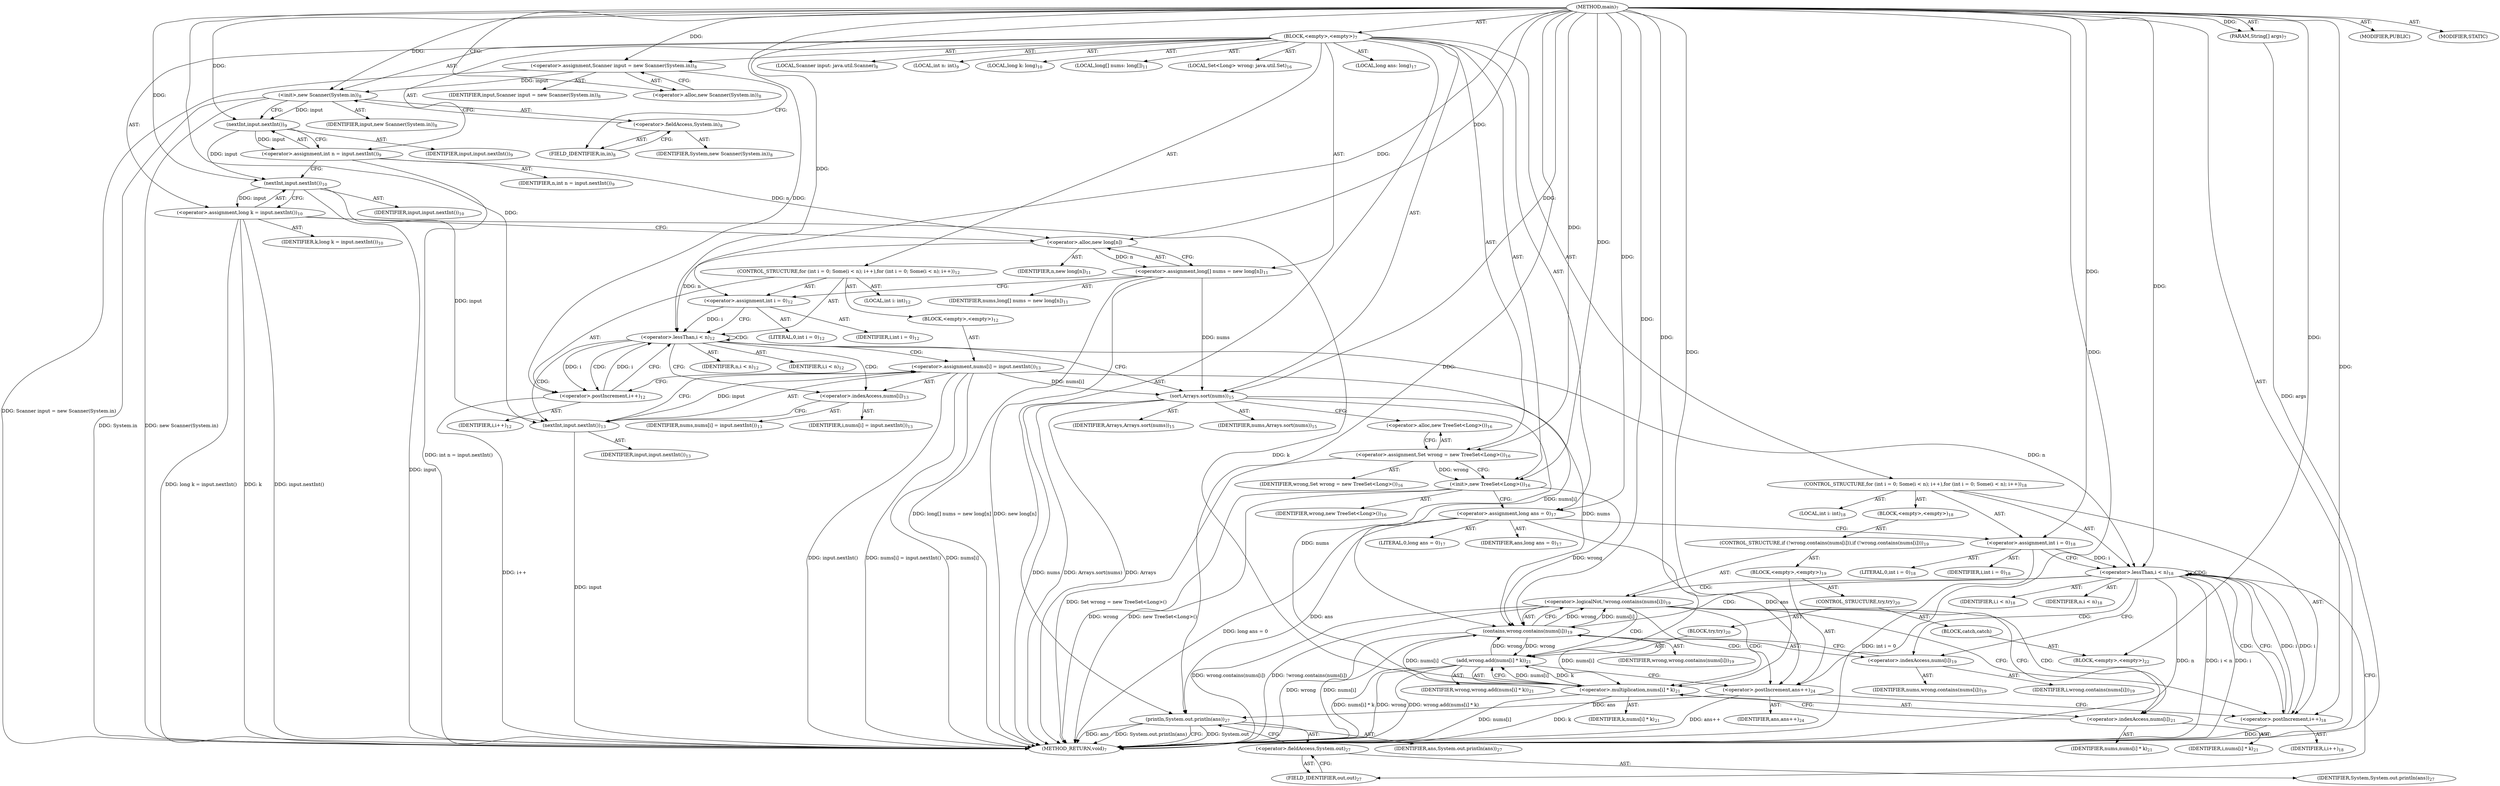digraph "main" {  
"21" [label = <(METHOD,main)<SUB>7</SUB>> ]
"22" [label = <(PARAM,String[] args)<SUB>7</SUB>> ]
"23" [label = <(BLOCK,&lt;empty&gt;,&lt;empty&gt;)<SUB>7</SUB>> ]
"4" [label = <(LOCAL,Scanner input: java.util.Scanner)<SUB>8</SUB>> ]
"24" [label = <(&lt;operator&gt;.assignment,Scanner input = new Scanner(System.in))<SUB>8</SUB>> ]
"25" [label = <(IDENTIFIER,input,Scanner input = new Scanner(System.in))<SUB>8</SUB>> ]
"26" [label = <(&lt;operator&gt;.alloc,new Scanner(System.in))<SUB>8</SUB>> ]
"27" [label = <(&lt;init&gt;,new Scanner(System.in))<SUB>8</SUB>> ]
"3" [label = <(IDENTIFIER,input,new Scanner(System.in))<SUB>8</SUB>> ]
"28" [label = <(&lt;operator&gt;.fieldAccess,System.in)<SUB>8</SUB>> ]
"29" [label = <(IDENTIFIER,System,new Scanner(System.in))<SUB>8</SUB>> ]
"30" [label = <(FIELD_IDENTIFIER,in,in)<SUB>8</SUB>> ]
"31" [label = <(LOCAL,int n: int)<SUB>9</SUB>> ]
"32" [label = <(&lt;operator&gt;.assignment,int n = input.nextInt())<SUB>9</SUB>> ]
"33" [label = <(IDENTIFIER,n,int n = input.nextInt())<SUB>9</SUB>> ]
"34" [label = <(nextInt,input.nextInt())<SUB>9</SUB>> ]
"35" [label = <(IDENTIFIER,input,input.nextInt())<SUB>9</SUB>> ]
"36" [label = <(LOCAL,long k: long)<SUB>10</SUB>> ]
"37" [label = <(&lt;operator&gt;.assignment,long k = input.nextInt())<SUB>10</SUB>> ]
"38" [label = <(IDENTIFIER,k,long k = input.nextInt())<SUB>10</SUB>> ]
"39" [label = <(nextInt,input.nextInt())<SUB>10</SUB>> ]
"40" [label = <(IDENTIFIER,input,input.nextInt())<SUB>10</SUB>> ]
"41" [label = <(LOCAL,long[] nums: long[])<SUB>11</SUB>> ]
"42" [label = <(&lt;operator&gt;.assignment,long[] nums = new long[n])<SUB>11</SUB>> ]
"43" [label = <(IDENTIFIER,nums,long[] nums = new long[n])<SUB>11</SUB>> ]
"44" [label = <(&lt;operator&gt;.alloc,new long[n])> ]
"45" [label = <(IDENTIFIER,n,new long[n])<SUB>11</SUB>> ]
"46" [label = <(CONTROL_STRUCTURE,for (int i = 0; Some(i &lt; n); i++),for (int i = 0; Some(i &lt; n); i++))<SUB>12</SUB>> ]
"47" [label = <(LOCAL,int i: int)<SUB>12</SUB>> ]
"48" [label = <(&lt;operator&gt;.assignment,int i = 0)<SUB>12</SUB>> ]
"49" [label = <(IDENTIFIER,i,int i = 0)<SUB>12</SUB>> ]
"50" [label = <(LITERAL,0,int i = 0)<SUB>12</SUB>> ]
"51" [label = <(&lt;operator&gt;.lessThan,i &lt; n)<SUB>12</SUB>> ]
"52" [label = <(IDENTIFIER,i,i &lt; n)<SUB>12</SUB>> ]
"53" [label = <(IDENTIFIER,n,i &lt; n)<SUB>12</SUB>> ]
"54" [label = <(&lt;operator&gt;.postIncrement,i++)<SUB>12</SUB>> ]
"55" [label = <(IDENTIFIER,i,i++)<SUB>12</SUB>> ]
"56" [label = <(BLOCK,&lt;empty&gt;,&lt;empty&gt;)<SUB>12</SUB>> ]
"57" [label = <(&lt;operator&gt;.assignment,nums[i] = input.nextInt())<SUB>13</SUB>> ]
"58" [label = <(&lt;operator&gt;.indexAccess,nums[i])<SUB>13</SUB>> ]
"59" [label = <(IDENTIFIER,nums,nums[i] = input.nextInt())<SUB>13</SUB>> ]
"60" [label = <(IDENTIFIER,i,nums[i] = input.nextInt())<SUB>13</SUB>> ]
"61" [label = <(nextInt,input.nextInt())<SUB>13</SUB>> ]
"62" [label = <(IDENTIFIER,input,input.nextInt())<SUB>13</SUB>> ]
"63" [label = <(sort,Arrays.sort(nums))<SUB>15</SUB>> ]
"64" [label = <(IDENTIFIER,Arrays,Arrays.sort(nums))<SUB>15</SUB>> ]
"65" [label = <(IDENTIFIER,nums,Arrays.sort(nums))<SUB>15</SUB>> ]
"6" [label = <(LOCAL,Set&lt;Long&gt; wrong: java.util.Set)<SUB>16</SUB>> ]
"66" [label = <(&lt;operator&gt;.assignment,Set wrong = new TreeSet&lt;Long&gt;())<SUB>16</SUB>> ]
"67" [label = <(IDENTIFIER,wrong,Set wrong = new TreeSet&lt;Long&gt;())<SUB>16</SUB>> ]
"68" [label = <(&lt;operator&gt;.alloc,new TreeSet&lt;Long&gt;())<SUB>16</SUB>> ]
"69" [label = <(&lt;init&gt;,new TreeSet&lt;Long&gt;())<SUB>16</SUB>> ]
"5" [label = <(IDENTIFIER,wrong,new TreeSet&lt;Long&gt;())<SUB>16</SUB>> ]
"70" [label = <(LOCAL,long ans: long)<SUB>17</SUB>> ]
"71" [label = <(&lt;operator&gt;.assignment,long ans = 0)<SUB>17</SUB>> ]
"72" [label = <(IDENTIFIER,ans,long ans = 0)<SUB>17</SUB>> ]
"73" [label = <(LITERAL,0,long ans = 0)<SUB>17</SUB>> ]
"74" [label = <(CONTROL_STRUCTURE,for (int i = 0; Some(i &lt; n); i++),for (int i = 0; Some(i &lt; n); i++))<SUB>18</SUB>> ]
"75" [label = <(LOCAL,int i: int)<SUB>18</SUB>> ]
"76" [label = <(&lt;operator&gt;.assignment,int i = 0)<SUB>18</SUB>> ]
"77" [label = <(IDENTIFIER,i,int i = 0)<SUB>18</SUB>> ]
"78" [label = <(LITERAL,0,int i = 0)<SUB>18</SUB>> ]
"79" [label = <(&lt;operator&gt;.lessThan,i &lt; n)<SUB>18</SUB>> ]
"80" [label = <(IDENTIFIER,i,i &lt; n)<SUB>18</SUB>> ]
"81" [label = <(IDENTIFIER,n,i &lt; n)<SUB>18</SUB>> ]
"82" [label = <(&lt;operator&gt;.postIncrement,i++)<SUB>18</SUB>> ]
"83" [label = <(IDENTIFIER,i,i++)<SUB>18</SUB>> ]
"84" [label = <(BLOCK,&lt;empty&gt;,&lt;empty&gt;)<SUB>18</SUB>> ]
"85" [label = <(CONTROL_STRUCTURE,if (!wrong.contains(nums[i])),if (!wrong.contains(nums[i])))<SUB>19</SUB>> ]
"86" [label = <(&lt;operator&gt;.logicalNot,!wrong.contains(nums[i]))<SUB>19</SUB>> ]
"87" [label = <(contains,wrong.contains(nums[i]))<SUB>19</SUB>> ]
"88" [label = <(IDENTIFIER,wrong,wrong.contains(nums[i]))<SUB>19</SUB>> ]
"89" [label = <(&lt;operator&gt;.indexAccess,nums[i])<SUB>19</SUB>> ]
"90" [label = <(IDENTIFIER,nums,wrong.contains(nums[i]))<SUB>19</SUB>> ]
"91" [label = <(IDENTIFIER,i,wrong.contains(nums[i]))<SUB>19</SUB>> ]
"92" [label = <(BLOCK,&lt;empty&gt;,&lt;empty&gt;)<SUB>19</SUB>> ]
"93" [label = <(CONTROL_STRUCTURE,try,try)<SUB>20</SUB>> ]
"94" [label = <(BLOCK,try,try)<SUB>20</SUB>> ]
"95" [label = <(add,wrong.add(nums[i] * k))<SUB>21</SUB>> ]
"96" [label = <(IDENTIFIER,wrong,wrong.add(nums[i] * k))<SUB>21</SUB>> ]
"97" [label = <(&lt;operator&gt;.multiplication,nums[i] * k)<SUB>21</SUB>> ]
"98" [label = <(&lt;operator&gt;.indexAccess,nums[i])<SUB>21</SUB>> ]
"99" [label = <(IDENTIFIER,nums,nums[i] * k)<SUB>21</SUB>> ]
"100" [label = <(IDENTIFIER,i,nums[i] * k)<SUB>21</SUB>> ]
"101" [label = <(IDENTIFIER,k,nums[i] * k)<SUB>21</SUB>> ]
"102" [label = <(BLOCK,catch,catch)> ]
"103" [label = <(BLOCK,&lt;empty&gt;,&lt;empty&gt;)<SUB>22</SUB>> ]
"104" [label = <(&lt;operator&gt;.postIncrement,ans++)<SUB>24</SUB>> ]
"105" [label = <(IDENTIFIER,ans,ans++)<SUB>24</SUB>> ]
"106" [label = <(println,System.out.println(ans))<SUB>27</SUB>> ]
"107" [label = <(&lt;operator&gt;.fieldAccess,System.out)<SUB>27</SUB>> ]
"108" [label = <(IDENTIFIER,System,System.out.println(ans))<SUB>27</SUB>> ]
"109" [label = <(FIELD_IDENTIFIER,out,out)<SUB>27</SUB>> ]
"110" [label = <(IDENTIFIER,ans,System.out.println(ans))<SUB>27</SUB>> ]
"111" [label = <(MODIFIER,PUBLIC)> ]
"112" [label = <(MODIFIER,STATIC)> ]
"113" [label = <(METHOD_RETURN,void)<SUB>7</SUB>> ]
  "21" -> "22"  [ label = "AST: "] 
  "21" -> "23"  [ label = "AST: "] 
  "21" -> "111"  [ label = "AST: "] 
  "21" -> "112"  [ label = "AST: "] 
  "21" -> "113"  [ label = "AST: "] 
  "23" -> "4"  [ label = "AST: "] 
  "23" -> "24"  [ label = "AST: "] 
  "23" -> "27"  [ label = "AST: "] 
  "23" -> "31"  [ label = "AST: "] 
  "23" -> "32"  [ label = "AST: "] 
  "23" -> "36"  [ label = "AST: "] 
  "23" -> "37"  [ label = "AST: "] 
  "23" -> "41"  [ label = "AST: "] 
  "23" -> "42"  [ label = "AST: "] 
  "23" -> "46"  [ label = "AST: "] 
  "23" -> "63"  [ label = "AST: "] 
  "23" -> "6"  [ label = "AST: "] 
  "23" -> "66"  [ label = "AST: "] 
  "23" -> "69"  [ label = "AST: "] 
  "23" -> "70"  [ label = "AST: "] 
  "23" -> "71"  [ label = "AST: "] 
  "23" -> "74"  [ label = "AST: "] 
  "23" -> "106"  [ label = "AST: "] 
  "24" -> "25"  [ label = "AST: "] 
  "24" -> "26"  [ label = "AST: "] 
  "27" -> "3"  [ label = "AST: "] 
  "27" -> "28"  [ label = "AST: "] 
  "28" -> "29"  [ label = "AST: "] 
  "28" -> "30"  [ label = "AST: "] 
  "32" -> "33"  [ label = "AST: "] 
  "32" -> "34"  [ label = "AST: "] 
  "34" -> "35"  [ label = "AST: "] 
  "37" -> "38"  [ label = "AST: "] 
  "37" -> "39"  [ label = "AST: "] 
  "39" -> "40"  [ label = "AST: "] 
  "42" -> "43"  [ label = "AST: "] 
  "42" -> "44"  [ label = "AST: "] 
  "44" -> "45"  [ label = "AST: "] 
  "46" -> "47"  [ label = "AST: "] 
  "46" -> "48"  [ label = "AST: "] 
  "46" -> "51"  [ label = "AST: "] 
  "46" -> "54"  [ label = "AST: "] 
  "46" -> "56"  [ label = "AST: "] 
  "48" -> "49"  [ label = "AST: "] 
  "48" -> "50"  [ label = "AST: "] 
  "51" -> "52"  [ label = "AST: "] 
  "51" -> "53"  [ label = "AST: "] 
  "54" -> "55"  [ label = "AST: "] 
  "56" -> "57"  [ label = "AST: "] 
  "57" -> "58"  [ label = "AST: "] 
  "57" -> "61"  [ label = "AST: "] 
  "58" -> "59"  [ label = "AST: "] 
  "58" -> "60"  [ label = "AST: "] 
  "61" -> "62"  [ label = "AST: "] 
  "63" -> "64"  [ label = "AST: "] 
  "63" -> "65"  [ label = "AST: "] 
  "66" -> "67"  [ label = "AST: "] 
  "66" -> "68"  [ label = "AST: "] 
  "69" -> "5"  [ label = "AST: "] 
  "71" -> "72"  [ label = "AST: "] 
  "71" -> "73"  [ label = "AST: "] 
  "74" -> "75"  [ label = "AST: "] 
  "74" -> "76"  [ label = "AST: "] 
  "74" -> "79"  [ label = "AST: "] 
  "74" -> "82"  [ label = "AST: "] 
  "74" -> "84"  [ label = "AST: "] 
  "76" -> "77"  [ label = "AST: "] 
  "76" -> "78"  [ label = "AST: "] 
  "79" -> "80"  [ label = "AST: "] 
  "79" -> "81"  [ label = "AST: "] 
  "82" -> "83"  [ label = "AST: "] 
  "84" -> "85"  [ label = "AST: "] 
  "85" -> "86"  [ label = "AST: "] 
  "85" -> "92"  [ label = "AST: "] 
  "86" -> "87"  [ label = "AST: "] 
  "87" -> "88"  [ label = "AST: "] 
  "87" -> "89"  [ label = "AST: "] 
  "89" -> "90"  [ label = "AST: "] 
  "89" -> "91"  [ label = "AST: "] 
  "92" -> "93"  [ label = "AST: "] 
  "92" -> "104"  [ label = "AST: "] 
  "93" -> "94"  [ label = "AST: "] 
  "93" -> "102"  [ label = "AST: "] 
  "94" -> "95"  [ label = "AST: "] 
  "95" -> "96"  [ label = "AST: "] 
  "95" -> "97"  [ label = "AST: "] 
  "97" -> "98"  [ label = "AST: "] 
  "97" -> "101"  [ label = "AST: "] 
  "98" -> "99"  [ label = "AST: "] 
  "98" -> "100"  [ label = "AST: "] 
  "102" -> "103"  [ label = "AST: "] 
  "104" -> "105"  [ label = "AST: "] 
  "106" -> "107"  [ label = "AST: "] 
  "106" -> "110"  [ label = "AST: "] 
  "107" -> "108"  [ label = "AST: "] 
  "107" -> "109"  [ label = "AST: "] 
  "24" -> "30"  [ label = "CFG: "] 
  "27" -> "34"  [ label = "CFG: "] 
  "32" -> "39"  [ label = "CFG: "] 
  "37" -> "44"  [ label = "CFG: "] 
  "42" -> "48"  [ label = "CFG: "] 
  "63" -> "68"  [ label = "CFG: "] 
  "66" -> "69"  [ label = "CFG: "] 
  "69" -> "71"  [ label = "CFG: "] 
  "71" -> "76"  [ label = "CFG: "] 
  "106" -> "113"  [ label = "CFG: "] 
  "26" -> "24"  [ label = "CFG: "] 
  "28" -> "27"  [ label = "CFG: "] 
  "34" -> "32"  [ label = "CFG: "] 
  "39" -> "37"  [ label = "CFG: "] 
  "44" -> "42"  [ label = "CFG: "] 
  "48" -> "51"  [ label = "CFG: "] 
  "51" -> "58"  [ label = "CFG: "] 
  "51" -> "63"  [ label = "CFG: "] 
  "54" -> "51"  [ label = "CFG: "] 
  "68" -> "66"  [ label = "CFG: "] 
  "76" -> "79"  [ label = "CFG: "] 
  "79" -> "89"  [ label = "CFG: "] 
  "79" -> "109"  [ label = "CFG: "] 
  "82" -> "79"  [ label = "CFG: "] 
  "107" -> "106"  [ label = "CFG: "] 
  "30" -> "28"  [ label = "CFG: "] 
  "57" -> "54"  [ label = "CFG: "] 
  "109" -> "107"  [ label = "CFG: "] 
  "58" -> "61"  [ label = "CFG: "] 
  "61" -> "57"  [ label = "CFG: "] 
  "86" -> "98"  [ label = "CFG: "] 
  "86" -> "82"  [ label = "CFG: "] 
  "87" -> "86"  [ label = "CFG: "] 
  "104" -> "82"  [ label = "CFG: "] 
  "89" -> "87"  [ label = "CFG: "] 
  "95" -> "104"  [ label = "CFG: "] 
  "97" -> "95"  [ label = "CFG: "] 
  "98" -> "97"  [ label = "CFG: "] 
  "21" -> "26"  [ label = "CFG: "] 
  "22" -> "113"  [ label = "DDG: args"] 
  "24" -> "113"  [ label = "DDG: Scanner input = new Scanner(System.in)"] 
  "27" -> "113"  [ label = "DDG: System.in"] 
  "27" -> "113"  [ label = "DDG: new Scanner(System.in)"] 
  "32" -> "113"  [ label = "DDG: int n = input.nextInt()"] 
  "37" -> "113"  [ label = "DDG: k"] 
  "39" -> "113"  [ label = "DDG: input"] 
  "37" -> "113"  [ label = "DDG: input.nextInt()"] 
  "37" -> "113"  [ label = "DDG: long k = input.nextInt()"] 
  "42" -> "113"  [ label = "DDG: new long[n]"] 
  "42" -> "113"  [ label = "DDG: long[] nums = new long[n]"] 
  "63" -> "113"  [ label = "DDG: nums"] 
  "63" -> "113"  [ label = "DDG: Arrays.sort(nums)"] 
  "66" -> "113"  [ label = "DDG: Set wrong = new TreeSet&lt;Long&gt;()"] 
  "69" -> "113"  [ label = "DDG: wrong"] 
  "69" -> "113"  [ label = "DDG: new TreeSet&lt;Long&gt;()"] 
  "71" -> "113"  [ label = "DDG: long ans = 0"] 
  "76" -> "113"  [ label = "DDG: int i = 0"] 
  "79" -> "113"  [ label = "DDG: i"] 
  "79" -> "113"  [ label = "DDG: n"] 
  "79" -> "113"  [ label = "DDG: i &lt; n"] 
  "106" -> "113"  [ label = "DDG: System.out"] 
  "106" -> "113"  [ label = "DDG: ans"] 
  "106" -> "113"  [ label = "DDG: System.out.println(ans)"] 
  "87" -> "113"  [ label = "DDG: wrong"] 
  "87" -> "113"  [ label = "DDG: nums[i]"] 
  "86" -> "113"  [ label = "DDG: wrong.contains(nums[i])"] 
  "86" -> "113"  [ label = "DDG: !wrong.contains(nums[i])"] 
  "95" -> "113"  [ label = "DDG: wrong"] 
  "97" -> "113"  [ label = "DDG: nums[i]"] 
  "97" -> "113"  [ label = "DDG: k"] 
  "95" -> "113"  [ label = "DDG: nums[i] * k"] 
  "95" -> "113"  [ label = "DDG: wrong.add(nums[i] * k)"] 
  "104" -> "113"  [ label = "DDG: ans++"] 
  "82" -> "113"  [ label = "DDG: i++"] 
  "57" -> "113"  [ label = "DDG: nums[i]"] 
  "61" -> "113"  [ label = "DDG: input"] 
  "57" -> "113"  [ label = "DDG: input.nextInt()"] 
  "57" -> "113"  [ label = "DDG: nums[i] = input.nextInt()"] 
  "54" -> "113"  [ label = "DDG: i++"] 
  "63" -> "113"  [ label = "DDG: Arrays"] 
  "21" -> "22"  [ label = "DDG: "] 
  "21" -> "24"  [ label = "DDG: "] 
  "34" -> "32"  [ label = "DDG: input"] 
  "39" -> "37"  [ label = "DDG: input"] 
  "44" -> "42"  [ label = "DDG: n"] 
  "21" -> "66"  [ label = "DDG: "] 
  "21" -> "71"  [ label = "DDG: "] 
  "24" -> "27"  [ label = "DDG: input"] 
  "21" -> "27"  [ label = "DDG: "] 
  "21" -> "48"  [ label = "DDG: "] 
  "21" -> "63"  [ label = "DDG: "] 
  "42" -> "63"  [ label = "DDG: nums"] 
  "57" -> "63"  [ label = "DDG: nums[i]"] 
  "66" -> "69"  [ label = "DDG: wrong"] 
  "21" -> "69"  [ label = "DDG: "] 
  "21" -> "76"  [ label = "DDG: "] 
  "71" -> "106"  [ label = "DDG: ans"] 
  "104" -> "106"  [ label = "DDG: ans"] 
  "21" -> "106"  [ label = "DDG: "] 
  "27" -> "34"  [ label = "DDG: input"] 
  "21" -> "34"  [ label = "DDG: "] 
  "34" -> "39"  [ label = "DDG: input"] 
  "21" -> "39"  [ label = "DDG: "] 
  "32" -> "44"  [ label = "DDG: n"] 
  "21" -> "44"  [ label = "DDG: "] 
  "48" -> "51"  [ label = "DDG: i"] 
  "54" -> "51"  [ label = "DDG: i"] 
  "21" -> "51"  [ label = "DDG: "] 
  "44" -> "51"  [ label = "DDG: n"] 
  "51" -> "54"  [ label = "DDG: i"] 
  "21" -> "54"  [ label = "DDG: "] 
  "61" -> "57"  [ label = "DDG: input"] 
  "76" -> "79"  [ label = "DDG: i"] 
  "82" -> "79"  [ label = "DDG: i"] 
  "21" -> "79"  [ label = "DDG: "] 
  "51" -> "79"  [ label = "DDG: n"] 
  "79" -> "82"  [ label = "DDG: i"] 
  "21" -> "82"  [ label = "DDG: "] 
  "39" -> "61"  [ label = "DDG: input"] 
  "21" -> "61"  [ label = "DDG: "] 
  "87" -> "86"  [ label = "DDG: wrong"] 
  "87" -> "86"  [ label = "DDG: nums[i]"] 
  "69" -> "87"  [ label = "DDG: wrong"] 
  "95" -> "87"  [ label = "DDG: wrong"] 
  "21" -> "87"  [ label = "DDG: "] 
  "63" -> "87"  [ label = "DDG: nums"] 
  "97" -> "87"  [ label = "DDG: nums[i]"] 
  "57" -> "87"  [ label = "DDG: nums[i]"] 
  "71" -> "104"  [ label = "DDG: ans"] 
  "21" -> "104"  [ label = "DDG: "] 
  "21" -> "103"  [ label = "DDG: "] 
  "87" -> "95"  [ label = "DDG: wrong"] 
  "21" -> "95"  [ label = "DDG: "] 
  "97" -> "95"  [ label = "DDG: nums[i]"] 
  "97" -> "95"  [ label = "DDG: k"] 
  "63" -> "97"  [ label = "DDG: nums"] 
  "87" -> "97"  [ label = "DDG: nums[i]"] 
  "37" -> "97"  [ label = "DDG: k"] 
  "21" -> "97"  [ label = "DDG: "] 
  "51" -> "58"  [ label = "CDG: "] 
  "51" -> "61"  [ label = "CDG: "] 
  "51" -> "51"  [ label = "CDG: "] 
  "51" -> "57"  [ label = "CDG: "] 
  "51" -> "54"  [ label = "CDG: "] 
  "79" -> "89"  [ label = "CDG: "] 
  "79" -> "87"  [ label = "CDG: "] 
  "79" -> "82"  [ label = "CDG: "] 
  "79" -> "79"  [ label = "CDG: "] 
  "79" -> "86"  [ label = "CDG: "] 
  "86" -> "98"  [ label = "CDG: "] 
  "86" -> "104"  [ label = "CDG: "] 
  "86" -> "95"  [ label = "CDG: "] 
  "86" -> "97"  [ label = "CDG: "] 
}
